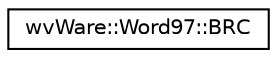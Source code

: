 digraph "类继承关系图"
{
  edge [fontname="Helvetica",fontsize="10",labelfontname="Helvetica",labelfontsize="10"];
  node [fontname="Helvetica",fontsize="10",shape=record];
  rankdir="LR";
  Node0 [label="wvWare::Word97::BRC",height=0.2,width=0.4,color="black", fillcolor="white", style="filled",URL="$structwv_ware_1_1_word97_1_1_b_r_c.html"];
}

